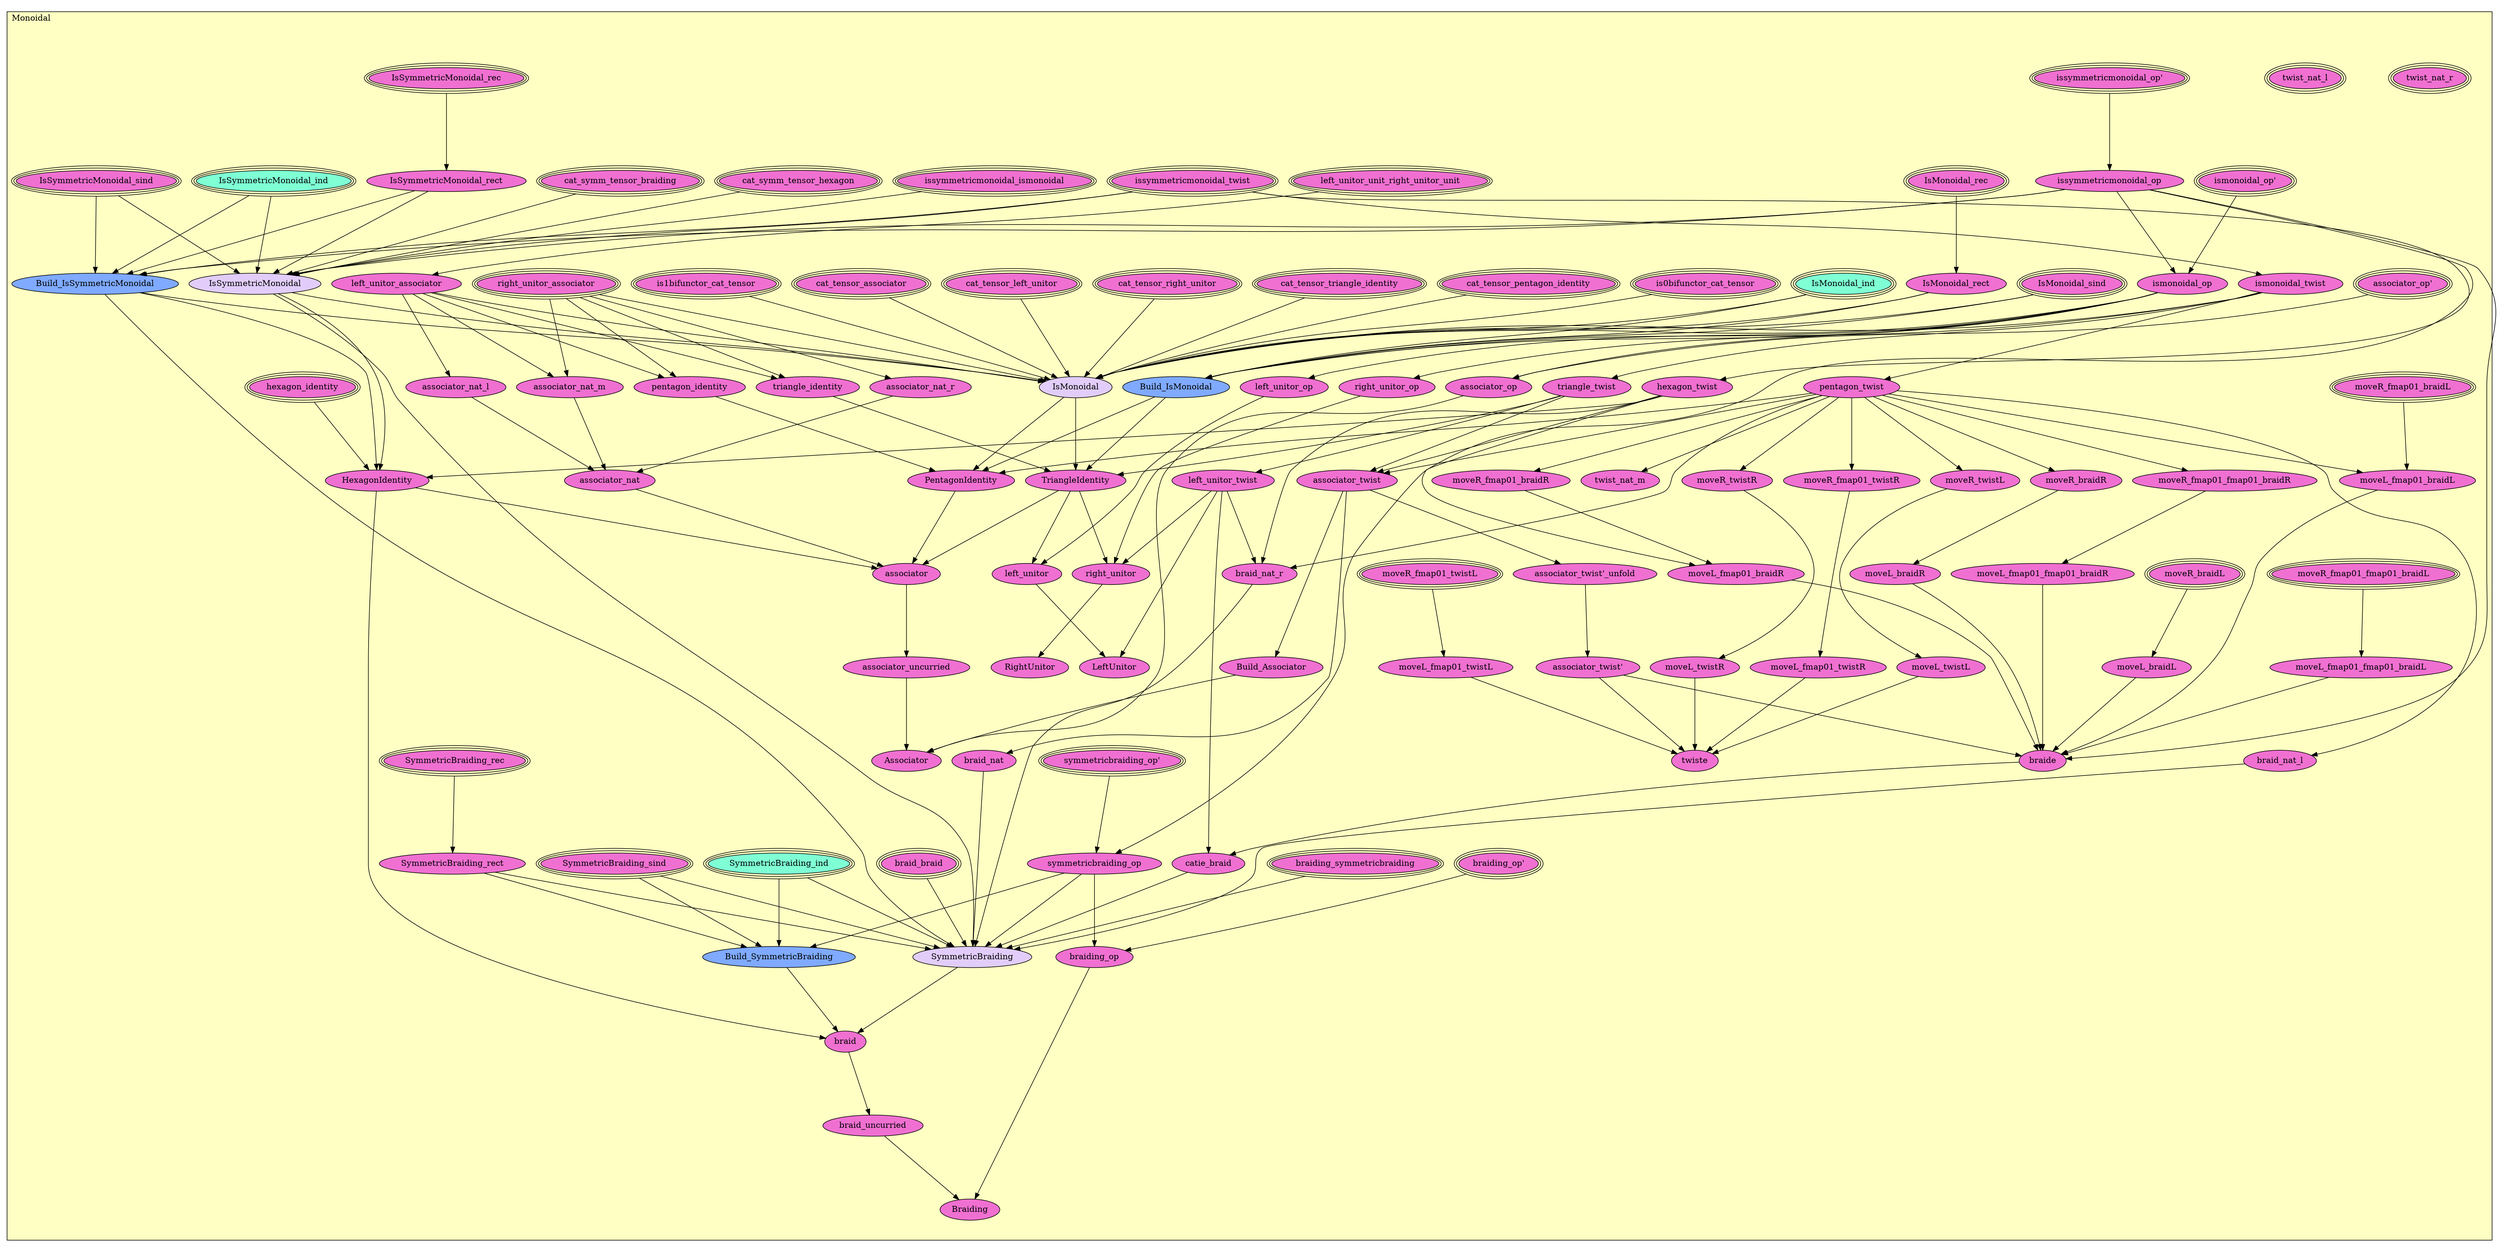 digraph HoTT_WildCat_Monoidal {
  graph [ratio=0.5]
  node [style=filled]
Monoidal_issymmetricmonoidal_twist [label="issymmetricmonoidal_twist", URL=<Monoidal.html#issymmetricmonoidal_twist>, peripheries=3, fillcolor="#F070D1"] ;
Monoidal_ismonoidal_twist [label="ismonoidal_twist", URL=<Monoidal.html#ismonoidal_twist>, fillcolor="#F070D1"] ;
Monoidal_hexagon_twist [label="hexagon_twist", URL=<Monoidal.html#hexagon_twist>, fillcolor="#F070D1"] ;
Monoidal_pentagon_twist [label="pentagon_twist", URL=<Monoidal.html#pentagon_twist>, fillcolor="#F070D1"] ;
Monoidal_triangle_twist [label="triangle_twist", URL=<Monoidal.html#triangle_twist>, fillcolor="#F070D1"] ;
Monoidal_left_unitor_twist [label="left_unitor_twist", URL=<Monoidal.html#left_unitor_twist>, fillcolor="#F070D1"] ;
Monoidal_associator_twist [label="associator_twist", URL=<Monoidal.html#associator_twist>, fillcolor="#F070D1"] ;
Monoidal_associator_twist__unfold [label="associator_twist'_unfold", URL=<Monoidal.html#associator_twist'_unfold>, fillcolor="#F070D1"] ;
Monoidal_associator_twist_ [label="associator_twist'", URL=<Monoidal.html#associator_twist'>, fillcolor="#F070D1"] ;
Monoidal_moveR_fmap01_twistR [label="moveR_fmap01_twistR", URL=<Monoidal.html#moveR_fmap01_twistR>, fillcolor="#F070D1"] ;
Monoidal_moveR_fmap01_twistL [label="moveR_fmap01_twistL", URL=<Monoidal.html#moveR_fmap01_twistL>, peripheries=3, fillcolor="#F070D1"] ;
Monoidal_moveL_fmap01_twistR [label="moveL_fmap01_twistR", URL=<Monoidal.html#moveL_fmap01_twistR>, fillcolor="#F070D1"] ;
Monoidal_moveL_fmap01_twistL [label="moveL_fmap01_twistL", URL=<Monoidal.html#moveL_fmap01_twistL>, fillcolor="#F070D1"] ;
Monoidal_moveR_twistR [label="moveR_twistR", URL=<Monoidal.html#moveR_twistR>, fillcolor="#F070D1"] ;
Monoidal_moveR_twistL [label="moveR_twistL", URL=<Monoidal.html#moveR_twistL>, fillcolor="#F070D1"] ;
Monoidal_moveL_twistR [label="moveL_twistR", URL=<Monoidal.html#moveL_twistR>, fillcolor="#F070D1"] ;
Monoidal_moveL_twistL [label="moveL_twistL", URL=<Monoidal.html#moveL_twistL>, fillcolor="#F070D1"] ;
Monoidal_twist_nat_r [label="twist_nat_r", URL=<Monoidal.html#twist_nat_r>, peripheries=3, fillcolor="#F070D1"] ;
Monoidal_twist_nat_m [label="twist_nat_m", URL=<Monoidal.html#twist_nat_m>, fillcolor="#F070D1"] ;
Monoidal_twist_nat_l [label="twist_nat_l", URL=<Monoidal.html#twist_nat_l>, peripheries=3, fillcolor="#F070D1"] ;
Monoidal_twiste [label="twiste", URL=<Monoidal.html#twiste>, fillcolor="#F070D1"] ;
Monoidal_left_unitor_unit_right_unitor_unit [label="left_unitor_unit_right_unitor_unit", URL=<Monoidal.html#left_unitor_unit_right_unitor_unit>, peripheries=3, fillcolor="#F070D1"] ;
Monoidal_right_unitor_associator [label="right_unitor_associator", URL=<Monoidal.html#right_unitor_associator>, peripheries=3, fillcolor="#F070D1"] ;
Monoidal_left_unitor_associator [label="left_unitor_associator", URL=<Monoidal.html#left_unitor_associator>, fillcolor="#F070D1"] ;
Monoidal_issymmetricmonoidal_op_ [label="issymmetricmonoidal_op'", URL=<Monoidal.html#issymmetricmonoidal_op'>, peripheries=3, fillcolor="#F070D1"] ;
Monoidal_issymmetricmonoidal_op [label="issymmetricmonoidal_op", URL=<Monoidal.html#issymmetricmonoidal_op>, fillcolor="#F070D1"] ;
Monoidal_ismonoidal_op_ [label="ismonoidal_op'", URL=<Monoidal.html#ismonoidal_op'>, peripheries=3, fillcolor="#F070D1"] ;
Monoidal_ismonoidal_op [label="ismonoidal_op", URL=<Monoidal.html#ismonoidal_op>, fillcolor="#F070D1"] ;
Monoidal_symmetricbraiding_op_ [label="symmetricbraiding_op'", URL=<Monoidal.html#symmetricbraiding_op'>, peripheries=3, fillcolor="#F070D1"] ;
Monoidal_symmetricbraiding_op [label="symmetricbraiding_op", URL=<Monoidal.html#symmetricbraiding_op>, fillcolor="#F070D1"] ;
Monoidal_braid_nat_r [label="braid_nat_r", URL=<Monoidal.html#braid_nat_r>, fillcolor="#F070D1"] ;
Monoidal_braid_nat_l [label="braid_nat_l", URL=<Monoidal.html#braid_nat_l>, fillcolor="#F070D1"] ;
Monoidal_braid_nat [label="braid_nat", URL=<Monoidal.html#braid_nat>, fillcolor="#F070D1"] ;
Monoidal_moveR_fmap01_fmap01_braidR [label="moveR_fmap01_fmap01_braidR", URL=<Monoidal.html#moveR_fmap01_fmap01_braidR>, fillcolor="#F070D1"] ;
Monoidal_moveR_fmap01_fmap01_braidL [label="moveR_fmap01_fmap01_braidL", URL=<Monoidal.html#moveR_fmap01_fmap01_braidL>, peripheries=3, fillcolor="#F070D1"] ;
Monoidal_moveL_fmap01_fmap01_braidR [label="moveL_fmap01_fmap01_braidR", URL=<Monoidal.html#moveL_fmap01_fmap01_braidR>, fillcolor="#F070D1"] ;
Monoidal_moveL_fmap01_fmap01_braidL [label="moveL_fmap01_fmap01_braidL", URL=<Monoidal.html#moveL_fmap01_fmap01_braidL>, fillcolor="#F070D1"] ;
Monoidal_moveR_fmap01_braidR [label="moveR_fmap01_braidR", URL=<Monoidal.html#moveR_fmap01_braidR>, fillcolor="#F070D1"] ;
Monoidal_moveR_fmap01_braidL [label="moveR_fmap01_braidL", URL=<Monoidal.html#moveR_fmap01_braidL>, peripheries=3, fillcolor="#F070D1"] ;
Monoidal_moveL_fmap01_braidR [label="moveL_fmap01_braidR", URL=<Monoidal.html#moveL_fmap01_braidR>, fillcolor="#F070D1"] ;
Monoidal_moveL_fmap01_braidL [label="moveL_fmap01_braidL", URL=<Monoidal.html#moveL_fmap01_braidL>, fillcolor="#F070D1"] ;
Monoidal_moveR_braidR [label="moveR_braidR", URL=<Monoidal.html#moveR_braidR>, fillcolor="#F070D1"] ;
Monoidal_moveR_braidL [label="moveR_braidL", URL=<Monoidal.html#moveR_braidL>, peripheries=3, fillcolor="#F070D1"] ;
Monoidal_moveL_braidR [label="moveL_braidR", URL=<Monoidal.html#moveL_braidR>, fillcolor="#F070D1"] ;
Monoidal_moveL_braidL [label="moveL_braidL", URL=<Monoidal.html#moveL_braidL>, fillcolor="#F070D1"] ;
Monoidal_braide [label="braide", URL=<Monoidal.html#braide>, fillcolor="#F070D1"] ;
Monoidal_catie_braid [label="catie_braid", URL=<Monoidal.html#catie_braid>, fillcolor="#F070D1"] ;
Monoidal_braiding_op_ [label="braiding_op'", URL=<Monoidal.html#braiding_op'>, peripheries=3, fillcolor="#F070D1"] ;
Monoidal_braiding_op [label="braiding_op", URL=<Monoidal.html#braiding_op>, fillcolor="#F070D1"] ;
Monoidal_right_unitor_op [label="right_unitor_op", URL=<Monoidal.html#right_unitor_op>, fillcolor="#F070D1"] ;
Monoidal_left_unitor_op [label="left_unitor_op", URL=<Monoidal.html#left_unitor_op>, fillcolor="#F070D1"] ;
Monoidal_associator_op_ [label="associator_op'", URL=<Monoidal.html#associator_op'>, peripheries=3, fillcolor="#F070D1"] ;
Monoidal_associator_op [label="associator_op", URL=<Monoidal.html#associator_op>, fillcolor="#F070D1"] ;
Monoidal_associator_nat_r [label="associator_nat_r", URL=<Monoidal.html#associator_nat_r>, fillcolor="#F070D1"] ;
Monoidal_associator_nat_m [label="associator_nat_m", URL=<Monoidal.html#associator_nat_m>, fillcolor="#F070D1"] ;
Monoidal_associator_nat_l [label="associator_nat_l", URL=<Monoidal.html#associator_nat_l>, fillcolor="#F070D1"] ;
Monoidal_associator_nat [label="associator_nat", URL=<Monoidal.html#associator_nat>, fillcolor="#F070D1"] ;
Monoidal_cat_symm_tensor_hexagon [label="cat_symm_tensor_hexagon", URL=<Monoidal.html#cat_symm_tensor_hexagon>, peripheries=3, fillcolor="#F070D1"] ;
Monoidal_cat_symm_tensor_braiding [label="cat_symm_tensor_braiding", URL=<Monoidal.html#cat_symm_tensor_braiding>, peripheries=3, fillcolor="#F070D1"] ;
Monoidal_issymmetricmonoidal_ismonoidal [label="issymmetricmonoidal_ismonoidal", URL=<Monoidal.html#issymmetricmonoidal_ismonoidal>, peripheries=3, fillcolor="#F070D1"] ;
Monoidal_IsSymmetricMonoidal_sind [label="IsSymmetricMonoidal_sind", URL=<Monoidal.html#IsSymmetricMonoidal_sind>, peripheries=3, fillcolor="#F070D1"] ;
Monoidal_IsSymmetricMonoidal_rec [label="IsSymmetricMonoidal_rec", URL=<Monoidal.html#IsSymmetricMonoidal_rec>, peripheries=3, fillcolor="#F070D1"] ;
Monoidal_IsSymmetricMonoidal_ind [label="IsSymmetricMonoidal_ind", URL=<Monoidal.html#IsSymmetricMonoidal_ind>, peripheries=3, fillcolor="#7FFFD4"] ;
Monoidal_IsSymmetricMonoidal_rect [label="IsSymmetricMonoidal_rect", URL=<Monoidal.html#IsSymmetricMonoidal_rect>, fillcolor="#F070D1"] ;
Monoidal_Build_IsSymmetricMonoidal [label="Build_IsSymmetricMonoidal", URL=<Monoidal.html#Build_IsSymmetricMonoidal>, fillcolor="#7FAAFF"] ;
Monoidal_IsSymmetricMonoidal [label="IsSymmetricMonoidal", URL=<Monoidal.html#IsSymmetricMonoidal>, fillcolor="#E2CDFA"] ;
Monoidal_cat_tensor_pentagon_identity [label="cat_tensor_pentagon_identity", URL=<Monoidal.html#cat_tensor_pentagon_identity>, peripheries=3, fillcolor="#F070D1"] ;
Monoidal_cat_tensor_triangle_identity [label="cat_tensor_triangle_identity", URL=<Monoidal.html#cat_tensor_triangle_identity>, peripheries=3, fillcolor="#F070D1"] ;
Monoidal_cat_tensor_right_unitor [label="cat_tensor_right_unitor", URL=<Monoidal.html#cat_tensor_right_unitor>, peripheries=3, fillcolor="#F070D1"] ;
Monoidal_cat_tensor_left_unitor [label="cat_tensor_left_unitor", URL=<Monoidal.html#cat_tensor_left_unitor>, peripheries=3, fillcolor="#F070D1"] ;
Monoidal_cat_tensor_associator [label="cat_tensor_associator", URL=<Monoidal.html#cat_tensor_associator>, peripheries=3, fillcolor="#F070D1"] ;
Monoidal_is1bifunctor_cat_tensor [label="is1bifunctor_cat_tensor", URL=<Monoidal.html#is1bifunctor_cat_tensor>, peripheries=3, fillcolor="#F070D1"] ;
Monoidal_is0bifunctor_cat_tensor [label="is0bifunctor_cat_tensor", URL=<Monoidal.html#is0bifunctor_cat_tensor>, peripheries=3, fillcolor="#F070D1"] ;
Monoidal_IsMonoidal_sind [label="IsMonoidal_sind", URL=<Monoidal.html#IsMonoidal_sind>, peripheries=3, fillcolor="#F070D1"] ;
Monoidal_IsMonoidal_rec [label="IsMonoidal_rec", URL=<Monoidal.html#IsMonoidal_rec>, peripheries=3, fillcolor="#F070D1"] ;
Monoidal_IsMonoidal_ind [label="IsMonoidal_ind", URL=<Monoidal.html#IsMonoidal_ind>, peripheries=3, fillcolor="#7FFFD4"] ;
Monoidal_IsMonoidal_rect [label="IsMonoidal_rect", URL=<Monoidal.html#IsMonoidal_rect>, fillcolor="#F070D1"] ;
Monoidal_Build_IsMonoidal [label="Build_IsMonoidal", URL=<Monoidal.html#Build_IsMonoidal>, fillcolor="#7FAAFF"] ;
Monoidal_IsMonoidal [label="IsMonoidal", URL=<Monoidal.html#IsMonoidal>, fillcolor="#E2CDFA"] ;
Monoidal_hexagon_identity [label="hexagon_identity", URL=<Monoidal.html#hexagon_identity>, peripheries=3, fillcolor="#F070D1"] ;
Monoidal_HexagonIdentity [label="HexagonIdentity", URL=<Monoidal.html#HexagonIdentity>, fillcolor="#F070D1"] ;
Monoidal_braid_braid [label="braid_braid", URL=<Monoidal.html#braid_braid>, peripheries=3, fillcolor="#F070D1"] ;
Monoidal_braiding_symmetricbraiding [label="braiding_symmetricbraiding", URL=<Monoidal.html#braiding_symmetricbraiding>, peripheries=3, fillcolor="#F070D1"] ;
Monoidal_SymmetricBraiding_sind [label="SymmetricBraiding_sind", URL=<Monoidal.html#SymmetricBraiding_sind>, peripheries=3, fillcolor="#F070D1"] ;
Monoidal_SymmetricBraiding_rec [label="SymmetricBraiding_rec", URL=<Monoidal.html#SymmetricBraiding_rec>, peripheries=3, fillcolor="#F070D1"] ;
Monoidal_SymmetricBraiding_ind [label="SymmetricBraiding_ind", URL=<Monoidal.html#SymmetricBraiding_ind>, peripheries=3, fillcolor="#7FFFD4"] ;
Monoidal_SymmetricBraiding_rect [label="SymmetricBraiding_rect", URL=<Monoidal.html#SymmetricBraiding_rect>, fillcolor="#F070D1"] ;
Monoidal_Build_SymmetricBraiding [label="Build_SymmetricBraiding", URL=<Monoidal.html#Build_SymmetricBraiding>, fillcolor="#7FAAFF"] ;
Monoidal_SymmetricBraiding [label="SymmetricBraiding", URL=<Monoidal.html#SymmetricBraiding>, fillcolor="#E2CDFA"] ;
Monoidal_braid [label="braid", URL=<Monoidal.html#braid>, fillcolor="#F070D1"] ;
Monoidal_braid_uncurried [label="braid_uncurried", URL=<Monoidal.html#braid_uncurried>, fillcolor="#F070D1"] ;
Monoidal_Braiding [label="Braiding", URL=<Monoidal.html#Braiding>, fillcolor="#F070D1"] ;
Monoidal_pentagon_identity [label="pentagon_identity", URL=<Monoidal.html#pentagon_identity>, fillcolor="#F070D1"] ;
Monoidal_PentagonIdentity [label="PentagonIdentity", URL=<Monoidal.html#PentagonIdentity>, fillcolor="#F070D1"] ;
Monoidal_triangle_identity [label="triangle_identity", URL=<Monoidal.html#triangle_identity>, fillcolor="#F070D1"] ;
Monoidal_TriangleIdentity [label="TriangleIdentity", URL=<Monoidal.html#TriangleIdentity>, fillcolor="#F070D1"] ;
Monoidal_right_unitor [label="right_unitor", URL=<Monoidal.html#right_unitor>, fillcolor="#F070D1"] ;
Monoidal_RightUnitor [label="RightUnitor", URL=<Monoidal.html#RightUnitor>, fillcolor="#F070D1"] ;
Monoidal_left_unitor [label="left_unitor", URL=<Monoidal.html#left_unitor>, fillcolor="#F070D1"] ;
Monoidal_LeftUnitor [label="LeftUnitor", URL=<Monoidal.html#LeftUnitor>, fillcolor="#F070D1"] ;
Monoidal_Build_Associator [label="Build_Associator", URL=<Monoidal.html#Build_Associator>, fillcolor="#F070D1"] ;
Monoidal_associator [label="associator", URL=<Monoidal.html#associator>, fillcolor="#F070D1"] ;
Monoidal_associator_uncurried [label="associator_uncurried", URL=<Monoidal.html#associator_uncurried>, fillcolor="#F070D1"] ;
Monoidal_Associator [label="Associator", URL=<Monoidal.html#Associator>, fillcolor="#F070D1"] ;
  Monoidal_issymmetricmonoidal_twist -> Monoidal_ismonoidal_twist [] ;
  Monoidal_issymmetricmonoidal_twist -> Monoidal_hexagon_twist [] ;
  Monoidal_issymmetricmonoidal_twist -> Monoidal_Build_IsSymmetricMonoidal [] ;
  Monoidal_issymmetricmonoidal_twist -> Monoidal_IsSymmetricMonoidal [] ;
  Monoidal_ismonoidal_twist -> Monoidal_pentagon_twist [] ;
  Monoidal_ismonoidal_twist -> Monoidal_triangle_twist [] ;
  Monoidal_ismonoidal_twist -> Monoidal_Build_IsMonoidal [] ;
  Monoidal_ismonoidal_twist -> Monoidal_IsMonoidal [] ;
  Monoidal_hexagon_twist -> Monoidal_associator_twist [] ;
  Monoidal_hexagon_twist -> Monoidal_braid_nat_r [] ;
  Monoidal_hexagon_twist -> Monoidal_moveL_fmap01_braidR [] ;
  Monoidal_hexagon_twist -> Monoidal_HexagonIdentity [] ;
  Monoidal_pentagon_twist -> Monoidal_associator_twist [] ;
  Monoidal_pentagon_twist -> Monoidal_moveR_fmap01_twistR [] ;
  Monoidal_pentagon_twist -> Monoidal_moveR_twistR [] ;
  Monoidal_pentagon_twist -> Monoidal_moveR_twistL [] ;
  Monoidal_pentagon_twist -> Monoidal_twist_nat_m [] ;
  Monoidal_pentagon_twist -> Monoidal_braid_nat_r [] ;
  Monoidal_pentagon_twist -> Monoidal_braid_nat_l [] ;
  Monoidal_pentagon_twist -> Monoidal_moveR_fmap01_fmap01_braidR [] ;
  Monoidal_pentagon_twist -> Monoidal_moveR_fmap01_braidR [] ;
  Monoidal_pentagon_twist -> Monoidal_moveL_fmap01_braidL [] ;
  Monoidal_pentagon_twist -> Monoidal_moveR_braidR [] ;
  Monoidal_pentagon_twist -> Monoidal_PentagonIdentity [] ;
  Monoidal_triangle_twist -> Monoidal_left_unitor_twist [] ;
  Monoidal_triangle_twist -> Monoidal_associator_twist [] ;
  Monoidal_triangle_twist -> Monoidal_TriangleIdentity [] ;
  Monoidal_left_unitor_twist -> Monoidal_braid_nat_r [] ;
  Monoidal_left_unitor_twist -> Monoidal_catie_braid [] ;
  Monoidal_left_unitor_twist -> Monoidal_right_unitor [] ;
  Monoidal_left_unitor_twist -> Monoidal_LeftUnitor [] ;
  Monoidal_associator_twist -> Monoidal_associator_twist__unfold [] ;
  Monoidal_associator_twist -> Monoidal_braid_nat [] ;
  Monoidal_associator_twist -> Monoidal_Build_Associator [] ;
  Monoidal_associator_twist__unfold -> Monoidal_associator_twist_ [] ;
  Monoidal_associator_twist_ -> Monoidal_twiste [] ;
  Monoidal_associator_twist_ -> Monoidal_braide [] ;
  Monoidal_moveR_fmap01_twistR -> Monoidal_moveL_fmap01_twistR [] ;
  Monoidal_moveR_fmap01_twistL -> Monoidal_moveL_fmap01_twistL [] ;
  Monoidal_moveL_fmap01_twistR -> Monoidal_twiste [] ;
  Monoidal_moveL_fmap01_twistL -> Monoidal_twiste [] ;
  Monoidal_moveR_twistR -> Monoidal_moveL_twistR [] ;
  Monoidal_moveR_twistL -> Monoidal_moveL_twistL [] ;
  Monoidal_moveL_twistR -> Monoidal_twiste [] ;
  Monoidal_moveL_twistL -> Monoidal_twiste [] ;
  Monoidal_left_unitor_unit_right_unitor_unit -> Monoidal_left_unitor_associator [] ;
  Monoidal_right_unitor_associator -> Monoidal_associator_nat_r [] ;
  Monoidal_right_unitor_associator -> Monoidal_associator_nat_m [] ;
  Monoidal_right_unitor_associator -> Monoidal_IsMonoidal [] ;
  Monoidal_right_unitor_associator -> Monoidal_pentagon_identity [] ;
  Monoidal_right_unitor_associator -> Monoidal_triangle_identity [] ;
  Monoidal_left_unitor_associator -> Monoidal_associator_nat_m [] ;
  Monoidal_left_unitor_associator -> Monoidal_associator_nat_l [] ;
  Monoidal_left_unitor_associator -> Monoidal_IsMonoidal [] ;
  Monoidal_left_unitor_associator -> Monoidal_pentagon_identity [] ;
  Monoidal_left_unitor_associator -> Monoidal_triangle_identity [] ;
  Monoidal_issymmetricmonoidal_op_ -> Monoidal_issymmetricmonoidal_op [] ;
  Monoidal_issymmetricmonoidal_op -> Monoidal_ismonoidal_op [] ;
  Monoidal_issymmetricmonoidal_op -> Monoidal_symmetricbraiding_op [] ;
  Monoidal_issymmetricmonoidal_op -> Monoidal_braide [] ;
  Monoidal_issymmetricmonoidal_op -> Monoidal_Build_IsSymmetricMonoidal [] ;
  Monoidal_issymmetricmonoidal_op -> Monoidal_IsSymmetricMonoidal [] ;
  Monoidal_ismonoidal_op_ -> Monoidal_ismonoidal_op [] ;
  Monoidal_ismonoidal_op -> Monoidal_right_unitor_op [] ;
  Monoidal_ismonoidal_op -> Monoidal_left_unitor_op [] ;
  Monoidal_ismonoidal_op -> Monoidal_associator_op [] ;
  Monoidal_ismonoidal_op -> Monoidal_Build_IsMonoidal [] ;
  Monoidal_ismonoidal_op -> Monoidal_IsMonoidal [] ;
  Monoidal_symmetricbraiding_op_ -> Monoidal_symmetricbraiding_op [] ;
  Monoidal_symmetricbraiding_op -> Monoidal_braiding_op [] ;
  Monoidal_symmetricbraiding_op -> Monoidal_Build_SymmetricBraiding [] ;
  Monoidal_symmetricbraiding_op -> Monoidal_SymmetricBraiding [] ;
  Monoidal_braid_nat_r -> Monoidal_SymmetricBraiding [] ;
  Monoidal_braid_nat_l -> Monoidal_SymmetricBraiding [] ;
  Monoidal_braid_nat -> Monoidal_SymmetricBraiding [] ;
  Monoidal_moveR_fmap01_fmap01_braidR -> Monoidal_moveL_fmap01_fmap01_braidR [] ;
  Monoidal_moveR_fmap01_fmap01_braidL -> Monoidal_moveL_fmap01_fmap01_braidL [] ;
  Monoidal_moveL_fmap01_fmap01_braidR -> Monoidal_braide [] ;
  Monoidal_moveL_fmap01_fmap01_braidL -> Monoidal_braide [] ;
  Monoidal_moveR_fmap01_braidR -> Monoidal_moveL_fmap01_braidR [] ;
  Monoidal_moveR_fmap01_braidL -> Monoidal_moveL_fmap01_braidL [] ;
  Monoidal_moveL_fmap01_braidR -> Monoidal_braide [] ;
  Monoidal_moveL_fmap01_braidL -> Monoidal_braide [] ;
  Monoidal_moveR_braidR -> Monoidal_moveL_braidR [] ;
  Monoidal_moveR_braidL -> Monoidal_moveL_braidL [] ;
  Monoidal_moveL_braidR -> Monoidal_braide [] ;
  Monoidal_moveL_braidL -> Monoidal_braide [] ;
  Monoidal_braide -> Monoidal_catie_braid [] ;
  Monoidal_catie_braid -> Monoidal_SymmetricBraiding [] ;
  Monoidal_braiding_op_ -> Monoidal_braiding_op [] ;
  Monoidal_braiding_op -> Monoidal_Braiding [] ;
  Monoidal_right_unitor_op -> Monoidal_right_unitor [] ;
  Monoidal_left_unitor_op -> Monoidal_left_unitor [] ;
  Monoidal_associator_op_ -> Monoidal_associator_op [] ;
  Monoidal_associator_op -> Monoidal_Associator [] ;
  Monoidal_associator_nat_r -> Monoidal_associator_nat [] ;
  Monoidal_associator_nat_m -> Monoidal_associator_nat [] ;
  Monoidal_associator_nat_l -> Monoidal_associator_nat [] ;
  Monoidal_associator_nat -> Monoidal_associator [] ;
  Monoidal_cat_symm_tensor_hexagon -> Monoidal_IsSymmetricMonoidal [] ;
  Monoidal_cat_symm_tensor_braiding -> Monoidal_IsSymmetricMonoidal [] ;
  Monoidal_issymmetricmonoidal_ismonoidal -> Monoidal_IsSymmetricMonoidal [] ;
  Monoidal_IsSymmetricMonoidal_sind -> Monoidal_Build_IsSymmetricMonoidal [] ;
  Monoidal_IsSymmetricMonoidal_sind -> Monoidal_IsSymmetricMonoidal [] ;
  Monoidal_IsSymmetricMonoidal_rec -> Monoidal_IsSymmetricMonoidal_rect [] ;
  Monoidal_IsSymmetricMonoidal_ind -> Monoidal_Build_IsSymmetricMonoidal [] ;
  Monoidal_IsSymmetricMonoidal_ind -> Monoidal_IsSymmetricMonoidal [] ;
  Monoidal_IsSymmetricMonoidal_rect -> Monoidal_Build_IsSymmetricMonoidal [] ;
  Monoidal_IsSymmetricMonoidal_rect -> Monoidal_IsSymmetricMonoidal [] ;
  Monoidal_Build_IsSymmetricMonoidal -> Monoidal_IsMonoidal [] ;
  Monoidal_Build_IsSymmetricMonoidal -> Monoidal_HexagonIdentity [] ;
  Monoidal_Build_IsSymmetricMonoidal -> Monoidal_SymmetricBraiding [] ;
  Monoidal_IsSymmetricMonoidal -> Monoidal_IsMonoidal [] ;
  Monoidal_IsSymmetricMonoidal -> Monoidal_HexagonIdentity [] ;
  Monoidal_IsSymmetricMonoidal -> Monoidal_SymmetricBraiding [] ;
  Monoidal_cat_tensor_pentagon_identity -> Monoidal_IsMonoidal [] ;
  Monoidal_cat_tensor_triangle_identity -> Monoidal_IsMonoidal [] ;
  Monoidal_cat_tensor_right_unitor -> Monoidal_IsMonoidal [] ;
  Monoidal_cat_tensor_left_unitor -> Monoidal_IsMonoidal [] ;
  Monoidal_cat_tensor_associator -> Monoidal_IsMonoidal [] ;
  Monoidal_is1bifunctor_cat_tensor -> Monoidal_IsMonoidal [] ;
  Monoidal_is0bifunctor_cat_tensor -> Monoidal_IsMonoidal [] ;
  Monoidal_IsMonoidal_sind -> Monoidal_Build_IsMonoidal [] ;
  Monoidal_IsMonoidal_sind -> Monoidal_IsMonoidal [] ;
  Monoidal_IsMonoidal_rec -> Monoidal_IsMonoidal_rect [] ;
  Monoidal_IsMonoidal_ind -> Monoidal_Build_IsMonoidal [] ;
  Monoidal_IsMonoidal_ind -> Monoidal_IsMonoidal [] ;
  Monoidal_IsMonoidal_rect -> Monoidal_Build_IsMonoidal [] ;
  Monoidal_IsMonoidal_rect -> Monoidal_IsMonoidal [] ;
  Monoidal_Build_IsMonoidal -> Monoidal_PentagonIdentity [] ;
  Monoidal_Build_IsMonoidal -> Monoidal_TriangleIdentity [] ;
  Monoidal_IsMonoidal -> Monoidal_PentagonIdentity [] ;
  Monoidal_IsMonoidal -> Monoidal_TriangleIdentity [] ;
  Monoidal_hexagon_identity -> Monoidal_HexagonIdentity [] ;
  Monoidal_HexagonIdentity -> Monoidal_braid [] ;
  Monoidal_HexagonIdentity -> Monoidal_associator [] ;
  Monoidal_braid_braid -> Monoidal_SymmetricBraiding [] ;
  Monoidal_braiding_symmetricbraiding -> Monoidal_SymmetricBraiding [] ;
  Monoidal_SymmetricBraiding_sind -> Monoidal_Build_SymmetricBraiding [] ;
  Monoidal_SymmetricBraiding_sind -> Monoidal_SymmetricBraiding [] ;
  Monoidal_SymmetricBraiding_rec -> Monoidal_SymmetricBraiding_rect [] ;
  Monoidal_SymmetricBraiding_ind -> Monoidal_Build_SymmetricBraiding [] ;
  Monoidal_SymmetricBraiding_ind -> Monoidal_SymmetricBraiding [] ;
  Monoidal_SymmetricBraiding_rect -> Monoidal_Build_SymmetricBraiding [] ;
  Monoidal_SymmetricBraiding_rect -> Monoidal_SymmetricBraiding [] ;
  Monoidal_Build_SymmetricBraiding -> Monoidal_braid [] ;
  Monoidal_SymmetricBraiding -> Monoidal_braid [] ;
  Monoidal_braid -> Monoidal_braid_uncurried [] ;
  Monoidal_braid_uncurried -> Monoidal_Braiding [] ;
  Monoidal_pentagon_identity -> Monoidal_PentagonIdentity [] ;
  Monoidal_PentagonIdentity -> Monoidal_associator [] ;
  Monoidal_triangle_identity -> Monoidal_TriangleIdentity [] ;
  Monoidal_TriangleIdentity -> Monoidal_right_unitor [] ;
  Monoidal_TriangleIdentity -> Monoidal_left_unitor [] ;
  Monoidal_TriangleIdentity -> Monoidal_associator [] ;
  Monoidal_right_unitor -> Monoidal_RightUnitor [] ;
  Monoidal_left_unitor -> Monoidal_LeftUnitor [] ;
  Monoidal_Build_Associator -> Monoidal_Associator [] ;
  Monoidal_associator -> Monoidal_associator_uncurried [] ;
  Monoidal_associator_uncurried -> Monoidal_Associator [] ;
subgraph cluster_Monoidal { label="Monoidal"; fillcolor="#FFFFC3"; labeljust=l; style=filled 
Monoidal_Associator; Monoidal_associator_uncurried; Monoidal_associator; Monoidal_Build_Associator; Monoidal_LeftUnitor; Monoidal_left_unitor; Monoidal_RightUnitor; Monoidal_right_unitor; Monoidal_TriangleIdentity; Monoidal_triangle_identity; Monoidal_PentagonIdentity; Monoidal_pentagon_identity; Monoidal_Braiding; Monoidal_braid_uncurried; Monoidal_braid; Monoidal_SymmetricBraiding; Monoidal_Build_SymmetricBraiding; Monoidal_SymmetricBraiding_rect; Monoidal_SymmetricBraiding_ind; Monoidal_SymmetricBraiding_rec; Monoidal_SymmetricBraiding_sind; Monoidal_braiding_symmetricbraiding; Monoidal_braid_braid; Monoidal_HexagonIdentity; Monoidal_hexagon_identity; Monoidal_IsMonoidal; Monoidal_Build_IsMonoidal; Monoidal_IsMonoidal_rect; Monoidal_IsMonoidal_ind; Monoidal_IsMonoidal_rec; Monoidal_IsMonoidal_sind; Monoidal_is0bifunctor_cat_tensor; Monoidal_is1bifunctor_cat_tensor; Monoidal_cat_tensor_associator; Monoidal_cat_tensor_left_unitor; Monoidal_cat_tensor_right_unitor; Monoidal_cat_tensor_triangle_identity; Monoidal_cat_tensor_pentagon_identity; Monoidal_IsSymmetricMonoidal; Monoidal_Build_IsSymmetricMonoidal; Monoidal_IsSymmetricMonoidal_rect; Monoidal_IsSymmetricMonoidal_ind; Monoidal_IsSymmetricMonoidal_rec; Monoidal_IsSymmetricMonoidal_sind; Monoidal_issymmetricmonoidal_ismonoidal; Monoidal_cat_symm_tensor_braiding; Monoidal_cat_symm_tensor_hexagon; Monoidal_associator_nat; Monoidal_associator_nat_l; Monoidal_associator_nat_m; Monoidal_associator_nat_r; Monoidal_associator_op; Monoidal_associator_op_; Monoidal_left_unitor_op; Monoidal_right_unitor_op; Monoidal_braiding_op; Monoidal_braiding_op_; Monoidal_catie_braid; Monoidal_braide; Monoidal_moveL_braidL; Monoidal_moveL_braidR; Monoidal_moveR_braidL; Monoidal_moveR_braidR; Monoidal_moveL_fmap01_braidL; Monoidal_moveL_fmap01_braidR; Monoidal_moveR_fmap01_braidL; Monoidal_moveR_fmap01_braidR; Monoidal_moveL_fmap01_fmap01_braidL; Monoidal_moveL_fmap01_fmap01_braidR; Monoidal_moveR_fmap01_fmap01_braidL; Monoidal_moveR_fmap01_fmap01_braidR; Monoidal_braid_nat; Monoidal_braid_nat_l; Monoidal_braid_nat_r; Monoidal_symmetricbraiding_op; Monoidal_symmetricbraiding_op_; Monoidal_ismonoidal_op; Monoidal_ismonoidal_op_; Monoidal_issymmetricmonoidal_op; Monoidal_issymmetricmonoidal_op_; Monoidal_left_unitor_associator; Monoidal_right_unitor_associator; Monoidal_left_unitor_unit_right_unitor_unit; Monoidal_twiste; Monoidal_twist_nat_l; Monoidal_twist_nat_m; Monoidal_twist_nat_r; Monoidal_moveL_twistL; Monoidal_moveL_twistR; Monoidal_moveR_twistL; Monoidal_moveR_twistR; Monoidal_moveL_fmap01_twistL; Monoidal_moveL_fmap01_twistR; Monoidal_moveR_fmap01_twistL; Monoidal_moveR_fmap01_twistR; Monoidal_associator_twist_; Monoidal_associator_twist__unfold; Monoidal_associator_twist; Monoidal_left_unitor_twist; Monoidal_triangle_twist; Monoidal_pentagon_twist; Monoidal_hexagon_twist; Monoidal_ismonoidal_twist; Monoidal_issymmetricmonoidal_twist; };
} /* END */
